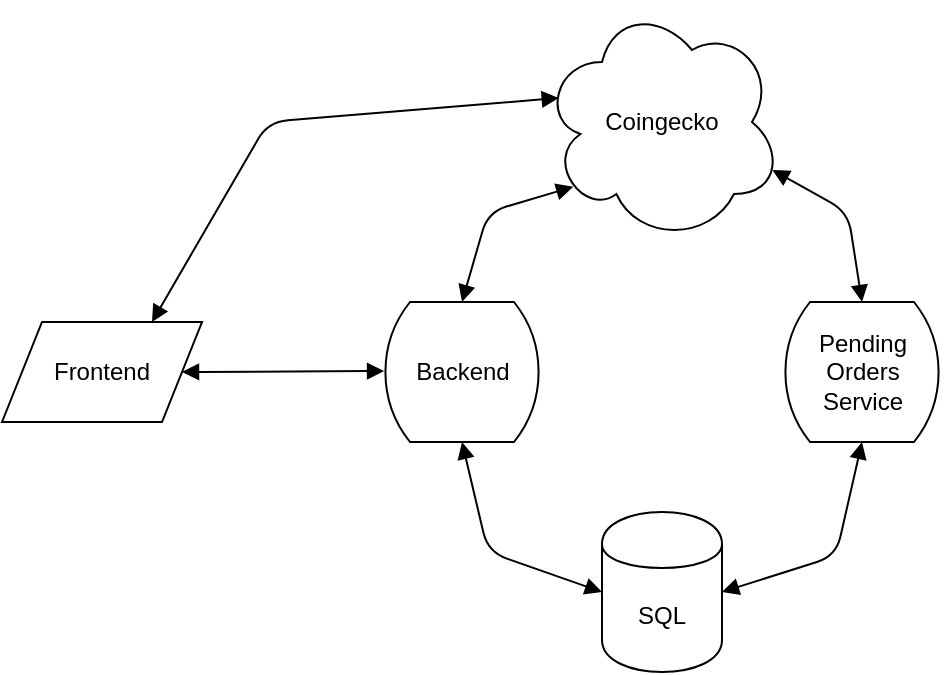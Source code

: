 <mxfile>
    <diagram id="TkkOIrCYug7U_gYJufex" name="Page-1">
        <mxGraphModel dx="939" dy="588" grid="0" gridSize="10" guides="1" tooltips="1" connect="1" arrows="1" fold="1" page="1" pageScale="1" pageWidth="827" pageHeight="1169" math="0" shadow="0">
            <root>
                <mxCell id="0"/>
                <mxCell id="1" parent="0"/>
                <mxCell id="2" value="SQL" style="shape=cylinder;whiteSpace=wrap;html=1;boundedLbl=1;backgroundOutline=1;" vertex="1" parent="1">
                    <mxGeometry x="477" y="660" width="60" height="80" as="geometry"/>
                </mxCell>
                <mxCell id="9" style="edgeStyle=none;shape=connector;rounded=1;html=1;exitX=0.5;exitY=1;exitDx=0;exitDy=0;exitPerimeter=0;entryX=0;entryY=0.5;entryDx=0;entryDy=0;labelBackgroundColor=default;strokeColor=default;fontFamily=Helvetica;fontSize=11;fontColor=default;startArrow=block;startFill=1;endArrow=block;endFill=1;" edge="1" parent="1" source="3" target="2">
                    <mxGeometry relative="1" as="geometry">
                        <Array as="points">
                            <mxPoint x="420" y="680"/>
                        </Array>
                    </mxGeometry>
                </mxCell>
                <mxCell id="12" style="edgeStyle=none;shape=connector;rounded=1;html=1;exitX=0.5;exitY=0;exitDx=0;exitDy=0;exitPerimeter=0;entryX=0.13;entryY=0.77;entryDx=0;entryDy=0;entryPerimeter=0;labelBackgroundColor=default;strokeColor=default;fontFamily=Helvetica;fontSize=11;fontColor=default;startArrow=block;startFill=1;endArrow=block;endFill=1;" edge="1" parent="1" source="3" target="5">
                    <mxGeometry relative="1" as="geometry">
                        <Array as="points">
                            <mxPoint x="420" y="510"/>
                        </Array>
                    </mxGeometry>
                </mxCell>
                <mxCell id="3" value="Backend" style="html=1;dashed=0;whitespace=wrap;shape=mxgraph.dfd.loop" vertex="1" parent="1">
                    <mxGeometry x="367" y="555" width="80" height="70" as="geometry"/>
                </mxCell>
                <mxCell id="14" style="edgeStyle=none;shape=connector;rounded=1;html=1;exitX=0.5;exitY=0;exitDx=0;exitDy=0;exitPerimeter=0;entryX=0.96;entryY=0.7;entryDx=0;entryDy=0;entryPerimeter=0;labelBackgroundColor=default;strokeColor=default;fontFamily=Helvetica;fontSize=11;fontColor=default;startArrow=block;startFill=1;endArrow=block;endFill=1;" edge="1" parent="1" source="4" target="5">
                    <mxGeometry relative="1" as="geometry">
                        <Array as="points">
                            <mxPoint x="600" y="510"/>
                        </Array>
                    </mxGeometry>
                </mxCell>
                <mxCell id="4" value="Pending&lt;br&gt;Orders&lt;br&gt;Service" style="html=1;dashed=0;whitespace=wrap;shape=mxgraph.dfd.loop" vertex="1" parent="1">
                    <mxGeometry x="567" y="555" width="80" height="70" as="geometry"/>
                </mxCell>
                <mxCell id="5" value="Coingecko" style="shape=cloud;whiteSpace=wrap;html=1;" vertex="1" parent="1">
                    <mxGeometry x="447" y="405" width="120" height="120" as="geometry"/>
                </mxCell>
                <mxCell id="8" style="edgeStyle=none;html=1;exitX=1;exitY=0.5;exitDx=0;exitDy=0;entryX=0.013;entryY=0.493;entryDx=0;entryDy=0;entryPerimeter=0;endArrow=block;endFill=1;startArrow=block;startFill=1;" edge="1" parent="1" source="6" target="3">
                    <mxGeometry relative="1" as="geometry"/>
                </mxCell>
                <mxCell id="13" style="edgeStyle=none;shape=connector;rounded=1;html=1;exitX=0.75;exitY=0;exitDx=0;exitDy=0;entryX=0.07;entryY=0.4;entryDx=0;entryDy=0;entryPerimeter=0;labelBackgroundColor=default;strokeColor=default;fontFamily=Helvetica;fontSize=11;fontColor=default;startArrow=block;startFill=1;endArrow=block;endFill=1;" edge="1" parent="1" source="6" target="5">
                    <mxGeometry relative="1" as="geometry">
                        <Array as="points">
                            <mxPoint x="310" y="465"/>
                        </Array>
                    </mxGeometry>
                </mxCell>
                <mxCell id="6" value="Frontend" style="shape=parallelogram;perimeter=parallelogramPerimeter;whiteSpace=wrap;html=1;dashed=0;" vertex="1" parent="1">
                    <mxGeometry x="177" y="565" width="100" height="50" as="geometry"/>
                </mxCell>
                <mxCell id="10" style="edgeStyle=none;shape=connector;rounded=1;html=1;exitX=0.5;exitY=1;exitDx=0;exitDy=0;exitPerimeter=0;entryX=1;entryY=0.5;entryDx=0;entryDy=0;labelBackgroundColor=default;strokeColor=default;fontFamily=Helvetica;fontSize=11;fontColor=default;startArrow=block;startFill=1;endArrow=block;endFill=1;" edge="1" parent="1" source="4" target="2">
                    <mxGeometry relative="1" as="geometry">
                        <mxPoint x="607" y="627" as="sourcePoint"/>
                        <mxPoint x="537" y="702" as="targetPoint"/>
                        <Array as="points">
                            <mxPoint x="594" y="682"/>
                        </Array>
                    </mxGeometry>
                </mxCell>
            </root>
        </mxGraphModel>
    </diagram>
</mxfile>